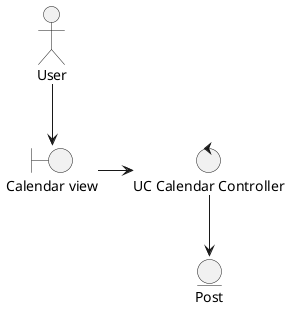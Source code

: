 @startuml Consultar Calendario
actor User as User

boundary "Calendar view" as view
control "UC Calendar Controller" as controller
entity Post as P
User --> view
view-r->controller 
controller-->P 
@enduml